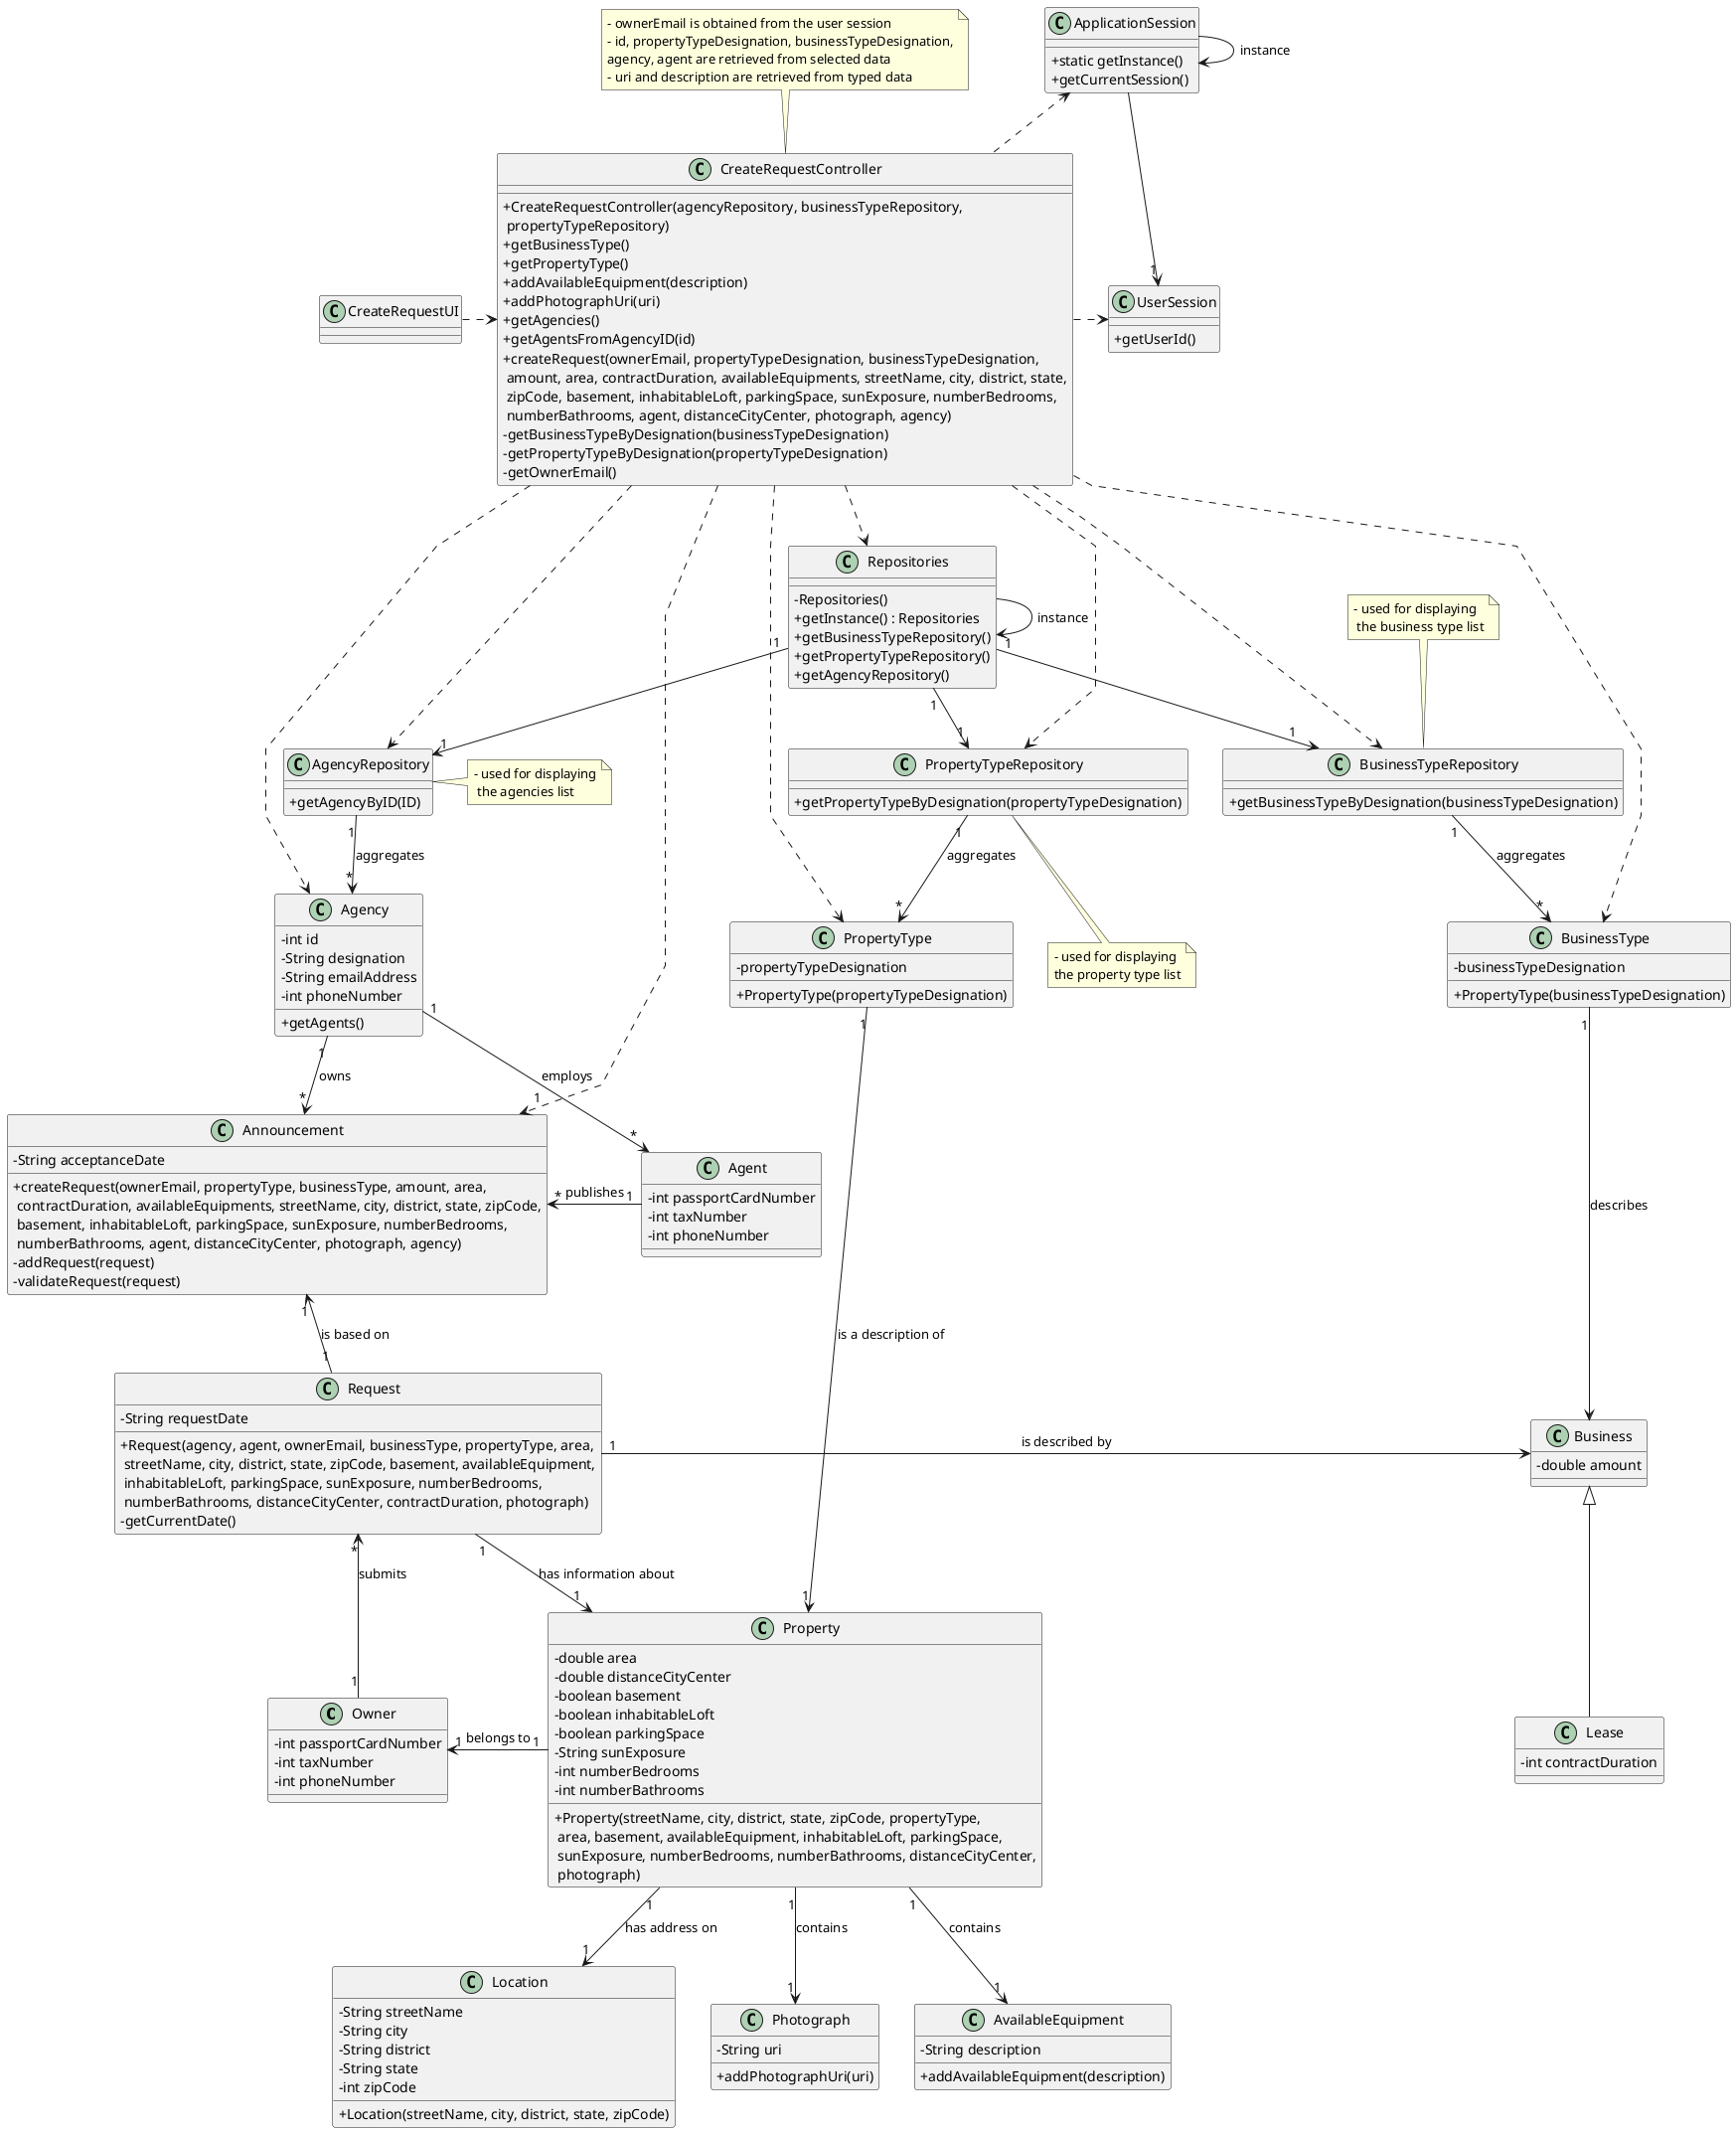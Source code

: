 @startuml

'skinparam monochrome true
skinparam packageStyle rectangle
skinparam shadowing false
skinparam linetype polyline
'skinparam linetype orto

skinparam classAttributeIconSize 0

'left to right direction

class Owner {
    - int passportCardNumber
    - int taxNumber
    - int phoneNumber
}

class CreateRequestUI {}

class CreateRequestController {
    + CreateRequestController(agencyRepository, businessTypeRepository,\n propertyTypeRepository)
    + getBusinessType()
    + getPropertyType()
    + addAvailableEquipment(description)
    + addPhotographUri(uri)
    + getAgencies()
    + getAgentsFromAgencyID(id)
    + createRequest(ownerEmail, propertyTypeDesignation, businessTypeDesignation,\n amount, area, contractDuration, availableEquipments, streetName, city, district, state,\n zipCode, basement, inhabitableLoft, parkingSpace, sunExposure, numberBedrooms,\n numberBathrooms, agent, distanceCityCenter, photograph, agency)
    - getBusinessTypeByDesignation(businessTypeDesignation)
    - getPropertyTypeByDesignation(propertyTypeDesignation)
    - getOwnerEmail()
}

note top of CreateRequestController
    - ownerEmail is obtained from the user session
    - id, propertyTypeDesignation, businessTypeDesignation,
    agency, agent are retrieved from selected data
    - uri and description are retrieved from typed data
end note

class PropertyTypeRepository {
    + getPropertyTypeByDesignation(propertyTypeDesignation)
}

note bottom of PropertyTypeRepository
    - used for displaying
    the property type list
end note

class BusinessTypeRepository {
    + getBusinessTypeByDesignation(businessTypeDesignation)
}

note top of BusinessTypeRepository
    - used for displaying
     the business type list
end note

class PropertyType {
    - propertyTypeDesignation
    + PropertyType(propertyTypeDesignation)
}

class BusinessType {
    - businessTypeDesignation
    + PropertyType(businessTypeDesignation)
}

class AgencyRepository {
    + getAgencyByID(ID)
}
note right of AgencyRepository
    - used for displaying
     the agencies list
end note

class Agency {
    - int id
    - String designation
    - String emailAddress
    - int phoneNumber
    + getAgents()
}

class Agent {
    - int passportCardNumber
    - int taxNumber
    - int phoneNumber
}

class Repositories {
    - Repositories()
    + getInstance() : Repositories
    + getBusinessTypeRepository()
    + getPropertyTypeRepository()
    + getAgencyRepository()
}

class ApplicationSession
{
    + static getInstance()
    + getCurrentSession()
}

class UserSession
{
    + getUserId()
}

class Property {
    - double area
    - double distanceCityCenter
    - boolean basement
    - boolean inhabitableLoft
    - boolean parkingSpace
    - String sunExposure
    - int numberBedrooms
    - int numberBathrooms
    + Property(streetName, city, district, state, zipCode, propertyType,\n area, basement, availableEquipment, inhabitableLoft, parkingSpace,\n sunExposure, numberBedrooms, numberBathrooms, distanceCityCenter,\n photograph)
    }

class Location {
    - String streetName
    - String city
    - String district
    - String state
    - int zipCode
    + Location(streetName, city, district, state, zipCode)
}

class Photograph{
    - String uri
    + addPhotographUri(uri)
}

class AvailableEquipment{
    - String description
    + addAvailableEquipment(description)
}

class Request{
    - String requestDate
    + Request(agency, agent, ownerEmail, businessType, propertyType, area,\n streetName, city, district, state, zipCode, basement, availableEquipment,\n inhabitableLoft, parkingSpace, sunExposure, numberBedrooms,\n numberBathrooms, distanceCityCenter, contractDuration, photograph)
    - getCurrentDate()
}

class Announcement{
    - String acceptanceDate
    + createRequest(ownerEmail, propertyType, businessType, amount, area,\n contractDuration, availableEquipments, streetName, city, district, state, zipCode,\n basement, inhabitableLoft, parkingSpace, sunExposure, numberBedrooms,\n numberBathrooms, agent, distanceCityCenter, photograph, agency)
    - addRequest(request)
    - validateRequest(request)
}

class Business{
    - double amount
}

class Lease extends Business{
    - int contractDuration
}

'RELATIONS

Repositories -> Repositories : instance

ApplicationSession -> ApplicationSession : instance

ApplicationSession --> "1" UserSession

CreateRequestController .left.> ApplicationSession

CreateRequestController .> UserSession

CreateRequestUI .right> CreateRequestController

CreateRequestController ..> Repositories

Repositories "1" -down-> "1" PropertyTypeRepository

Repositories "1" -down-> "1" BusinessTypeRepository

Repositories "1" -down-> "1" AgencyRepository

CreateRequestController ..> PropertyTypeRepository

CreateRequestController ..> BusinessTypeRepository

CreateRequestController ..> AgencyRepository

CreateRequestController ..> Agency

CreateRequestController ..> PropertyType

CreateRequestController ..> BusinessType

BusinessTypeRepository "1" -down-> "*" BusinessType : aggregates

PropertyTypeRepository "1" -down-> "*" PropertyType : aggregates

Agency "1" -right-> "*" Agent : employs

Agent "1" -left-> "*" Announcement : publishes

Request "1" --> "1" Property : has information about

Property "1" --> "1" Location : has address on

AgencyRepository "1" -down-> "*" Agency : aggregates

Property "1" -left-> "1" Owner : belongs to

Owner "1" -up-> "*" Request : submits

Request "1" -up-> "1" Announcement : is based on

Agency "1" --> "*" Announcement : owns

Property "1" --> "1" Photograph : contains

Property "1" --> "1" AvailableEquipment : contains

CreateRequestController .> "1" Announcement

PropertyType "1" --> "1" Property : is a description of

BusinessType "1" --> Business : describes

Request "1" -right-> Business : is described by

@enduml
